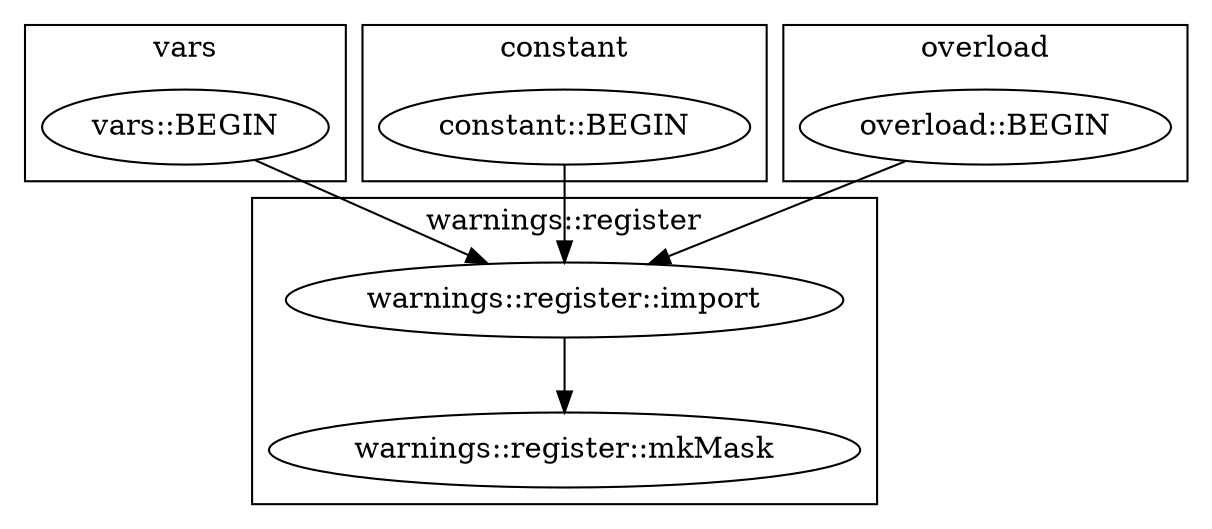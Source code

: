 digraph {
graph [overlap=false]
subgraph cluster_vars {
	label="vars";
	"vars::BEGIN";
}
subgraph cluster_constant {
	label="constant";
	"constant::BEGIN";
}
subgraph cluster_overload {
	label="overload";
	"overload::BEGIN";
}
subgraph cluster_warnings_register {
	label="warnings::register";
	"warnings::register::mkMask";
	"warnings::register::import";
}
"warnings::register::import" -> "warnings::register::mkMask";
"constant::BEGIN" -> "warnings::register::import";
"vars::BEGIN" -> "warnings::register::import";
"overload::BEGIN" -> "warnings::register::import";
}
